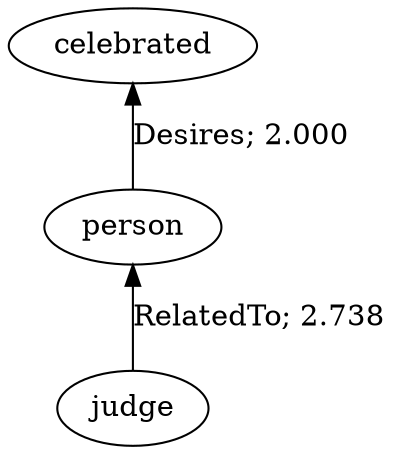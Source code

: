 // The path the concepts from "celebrated" to "judge".Path Length: 2; Weight Sum: 4.737882393383616; Average Weight: 2.368941196691808
digraph "9_c---celebrated-judge---PLen2_WSum4.738_WAvg2.369" {
	0 [label=celebrated]
	1 [label=person]
	2 [label=judge]
	0 -> 1 [label="Desires; 2.000" dir=back weight=2.000]
	1 -> 2 [label="RelatedTo; 2.738" dir=back weight=2.738]
}
